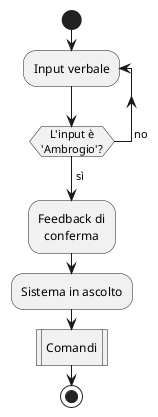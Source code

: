 @startuml
'Requisito 2.1 Riconoscimento della keyword
'3.1 e 3.2 Gestione degli input/output

skinparam ConditionEndStyle hline
start

repeat :Input verbale;
repeat while (   L'input è \n'Ambrogio'?) is (       no)
    -> sì;
    :Feedback di\n  conferma;
    :Sistema in ascolto;
    :Comandi|
stop

@enduml